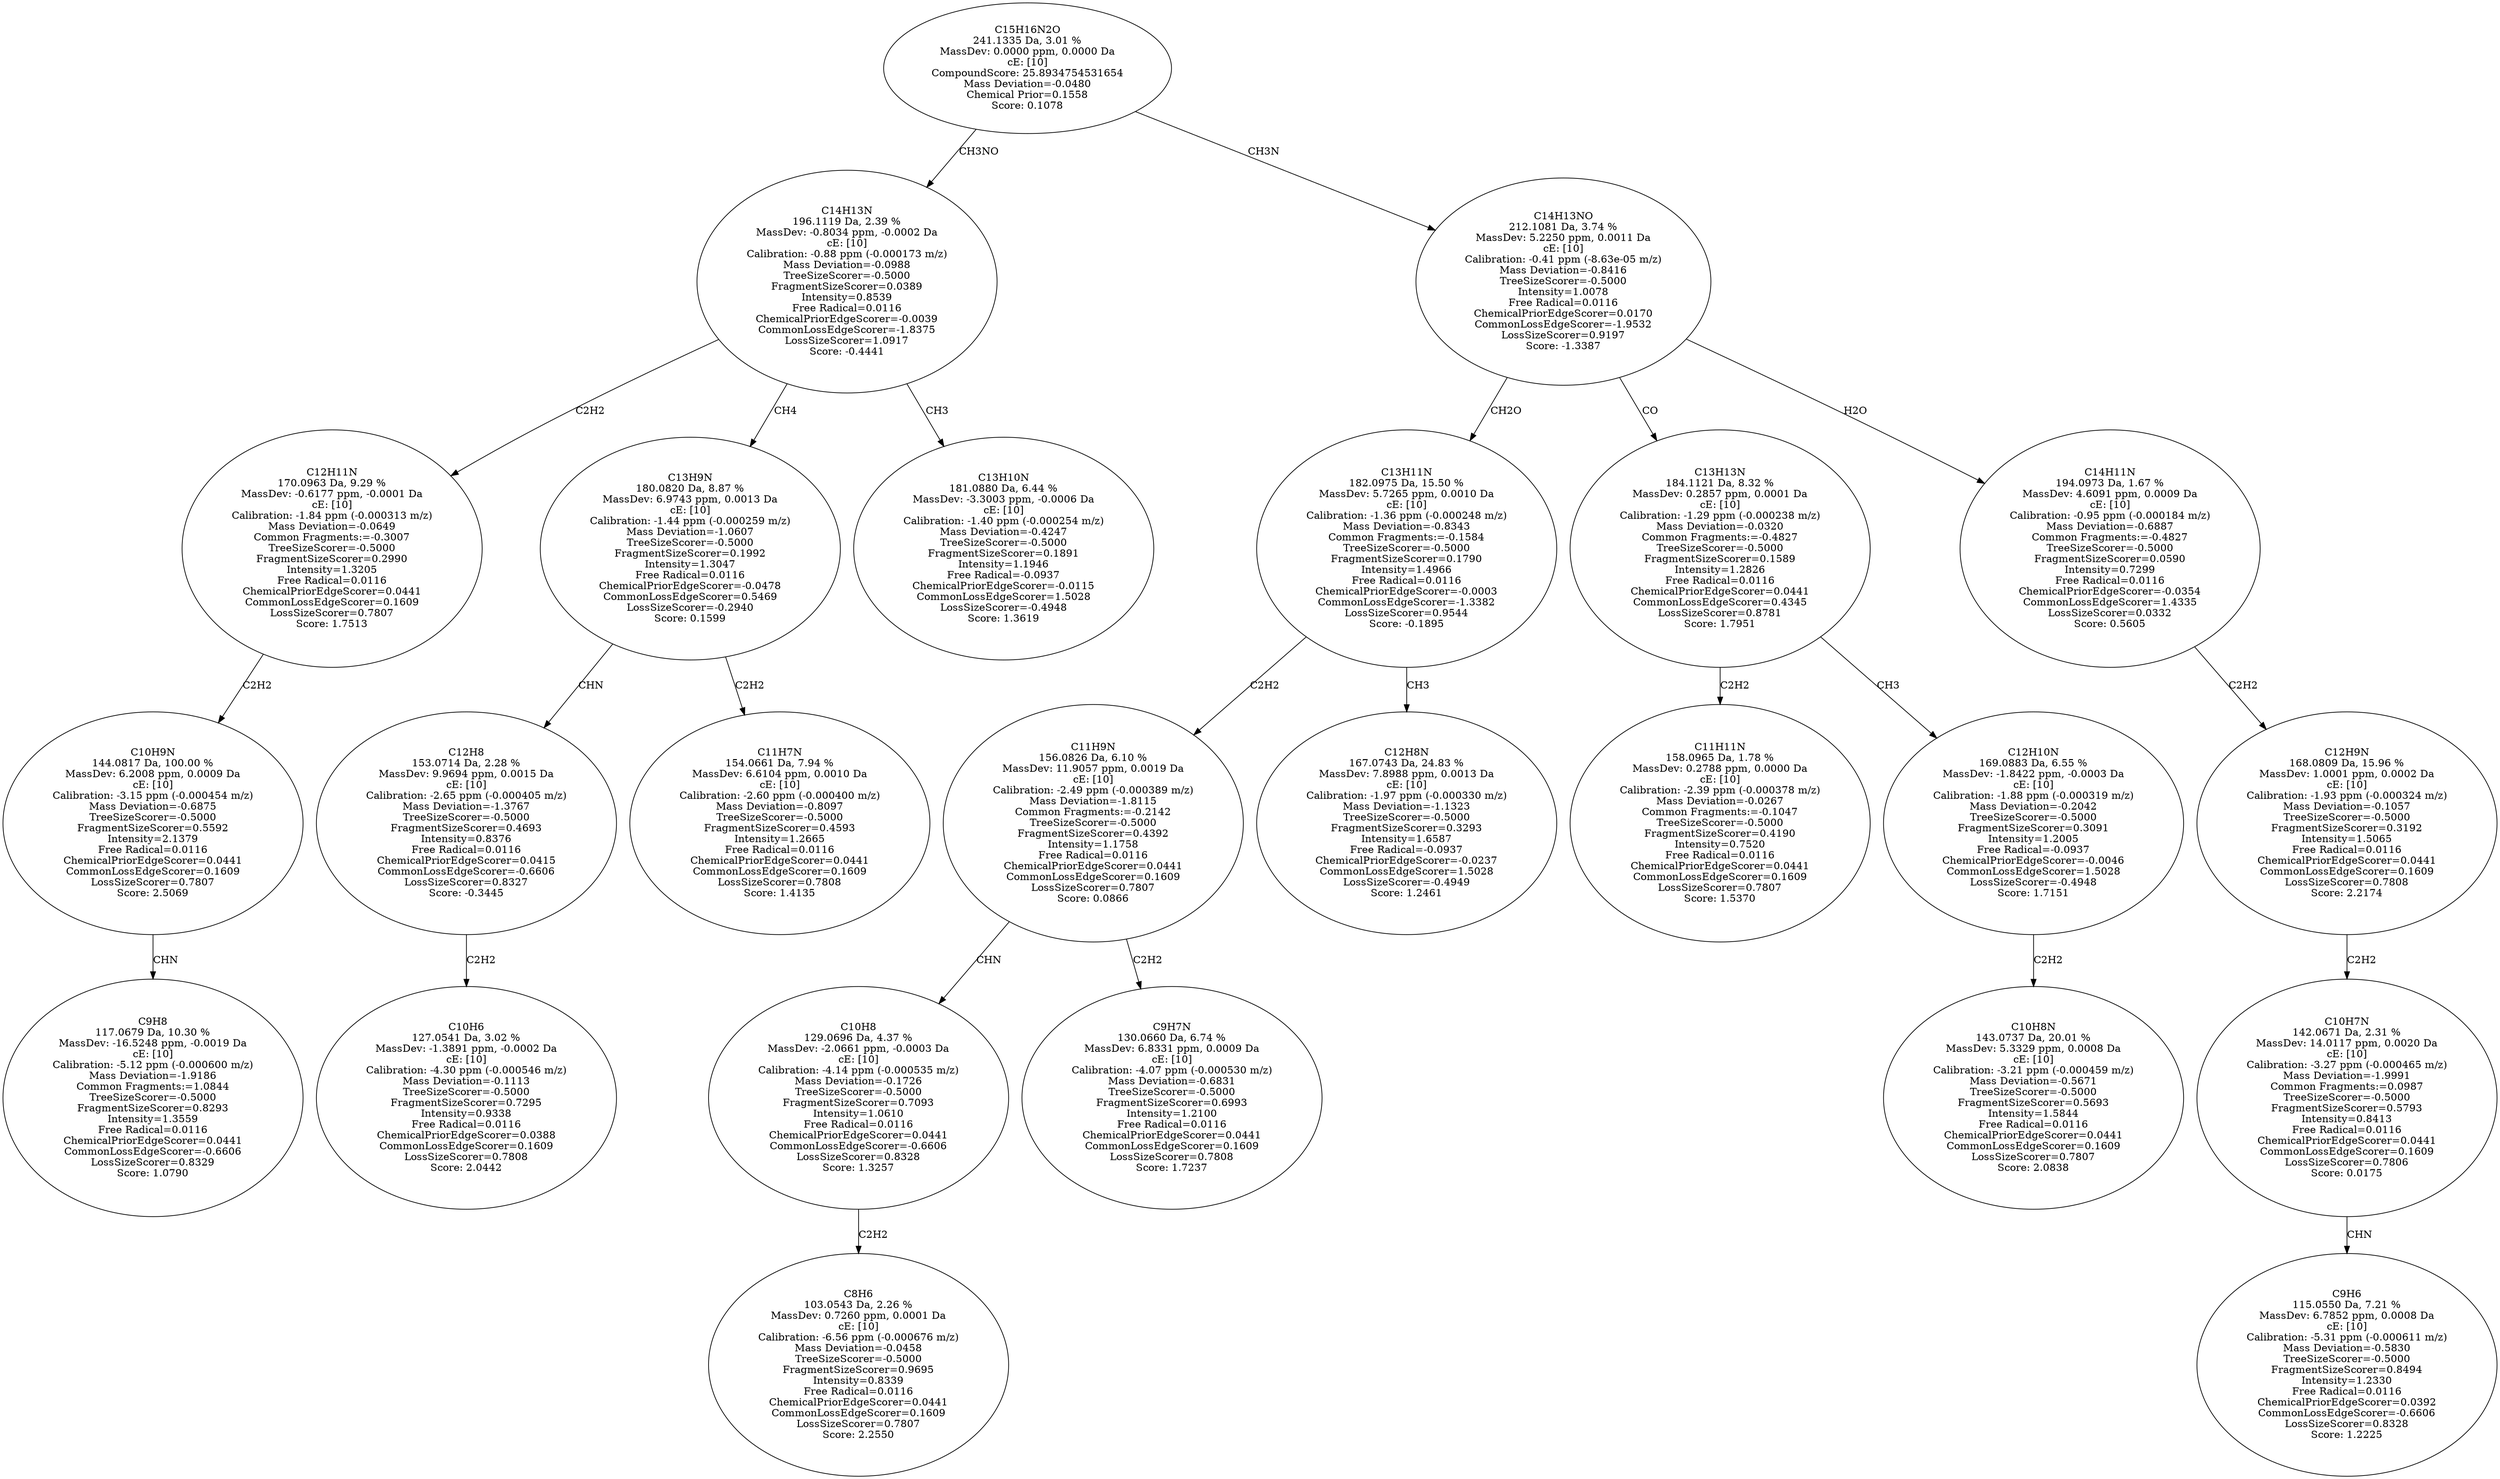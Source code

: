 strict digraph {
v1 [label="C9H8\n117.0679 Da, 10.30 %\nMassDev: -16.5248 ppm, -0.0019 Da\ncE: [10]\nCalibration: -5.12 ppm (-0.000600 m/z)\nMass Deviation=-1.9186\nCommon Fragments:=1.0844\nTreeSizeScorer=-0.5000\nFragmentSizeScorer=0.8293\nIntensity=1.3559\nFree Radical=0.0116\nChemicalPriorEdgeScorer=0.0441\nCommonLossEdgeScorer=-0.6606\nLossSizeScorer=0.8329\nScore: 1.0790"];
v2 [label="C10H9N\n144.0817 Da, 100.00 %\nMassDev: 6.2008 ppm, 0.0009 Da\ncE: [10]\nCalibration: -3.15 ppm (-0.000454 m/z)\nMass Deviation=-0.6875\nTreeSizeScorer=-0.5000\nFragmentSizeScorer=0.5592\nIntensity=2.1379\nFree Radical=0.0116\nChemicalPriorEdgeScorer=0.0441\nCommonLossEdgeScorer=0.1609\nLossSizeScorer=0.7807\nScore: 2.5069"];
v3 [label="C12H11N\n170.0963 Da, 9.29 %\nMassDev: -0.6177 ppm, -0.0001 Da\ncE: [10]\nCalibration: -1.84 ppm (-0.000313 m/z)\nMass Deviation=-0.0649\nCommon Fragments:=-0.3007\nTreeSizeScorer=-0.5000\nFragmentSizeScorer=0.2990\nIntensity=1.3205\nFree Radical=0.0116\nChemicalPriorEdgeScorer=0.0441\nCommonLossEdgeScorer=0.1609\nLossSizeScorer=0.7807\nScore: 1.7513"];
v4 [label="C10H6\n127.0541 Da, 3.02 %\nMassDev: -1.3891 ppm, -0.0002 Da\ncE: [10]\nCalibration: -4.30 ppm (-0.000546 m/z)\nMass Deviation=-0.1113\nTreeSizeScorer=-0.5000\nFragmentSizeScorer=0.7295\nIntensity=0.9338\nFree Radical=0.0116\nChemicalPriorEdgeScorer=0.0388\nCommonLossEdgeScorer=0.1609\nLossSizeScorer=0.7808\nScore: 2.0442"];
v5 [label="C12H8\n153.0714 Da, 2.28 %\nMassDev: 9.9694 ppm, 0.0015 Da\ncE: [10]\nCalibration: -2.65 ppm (-0.000405 m/z)\nMass Deviation=-1.3767\nTreeSizeScorer=-0.5000\nFragmentSizeScorer=0.4693\nIntensity=0.8376\nFree Radical=0.0116\nChemicalPriorEdgeScorer=0.0415\nCommonLossEdgeScorer=-0.6606\nLossSizeScorer=0.8327\nScore: -0.3445"];
v6 [label="C11H7N\n154.0661 Da, 7.94 %\nMassDev: 6.6104 ppm, 0.0010 Da\ncE: [10]\nCalibration: -2.60 ppm (-0.000400 m/z)\nMass Deviation=-0.8097\nTreeSizeScorer=-0.5000\nFragmentSizeScorer=0.4593\nIntensity=1.2665\nFree Radical=0.0116\nChemicalPriorEdgeScorer=0.0441\nCommonLossEdgeScorer=0.1609\nLossSizeScorer=0.7808\nScore: 1.4135"];
v7 [label="C13H9N\n180.0820 Da, 8.87 %\nMassDev: 6.9743 ppm, 0.0013 Da\ncE: [10]\nCalibration: -1.44 ppm (-0.000259 m/z)\nMass Deviation=-1.0607\nTreeSizeScorer=-0.5000\nFragmentSizeScorer=0.1992\nIntensity=1.3047\nFree Radical=0.0116\nChemicalPriorEdgeScorer=-0.0478\nCommonLossEdgeScorer=0.5469\nLossSizeScorer=-0.2940\nScore: 0.1599"];
v8 [label="C13H10N\n181.0880 Da, 6.44 %\nMassDev: -3.3003 ppm, -0.0006 Da\ncE: [10]\nCalibration: -1.40 ppm (-0.000254 m/z)\nMass Deviation=-0.4247\nTreeSizeScorer=-0.5000\nFragmentSizeScorer=0.1891\nIntensity=1.1946\nFree Radical=-0.0937\nChemicalPriorEdgeScorer=-0.0115\nCommonLossEdgeScorer=1.5028\nLossSizeScorer=-0.4948\nScore: 1.3619"];
v9 [label="C14H13N\n196.1119 Da, 2.39 %\nMassDev: -0.8034 ppm, -0.0002 Da\ncE: [10]\nCalibration: -0.88 ppm (-0.000173 m/z)\nMass Deviation=-0.0988\nTreeSizeScorer=-0.5000\nFragmentSizeScorer=0.0389\nIntensity=0.8539\nFree Radical=0.0116\nChemicalPriorEdgeScorer=-0.0039\nCommonLossEdgeScorer=-1.8375\nLossSizeScorer=1.0917\nScore: -0.4441"];
v10 [label="C8H6\n103.0543 Da, 2.26 %\nMassDev: 0.7260 ppm, 0.0001 Da\ncE: [10]\nCalibration: -6.56 ppm (-0.000676 m/z)\nMass Deviation=-0.0458\nTreeSizeScorer=-0.5000\nFragmentSizeScorer=0.9695\nIntensity=0.8339\nFree Radical=0.0116\nChemicalPriorEdgeScorer=0.0441\nCommonLossEdgeScorer=0.1609\nLossSizeScorer=0.7807\nScore: 2.2550"];
v11 [label="C10H8\n129.0696 Da, 4.37 %\nMassDev: -2.0661 ppm, -0.0003 Da\ncE: [10]\nCalibration: -4.14 ppm (-0.000535 m/z)\nMass Deviation=-0.1726\nTreeSizeScorer=-0.5000\nFragmentSizeScorer=0.7093\nIntensity=1.0610\nFree Radical=0.0116\nChemicalPriorEdgeScorer=0.0441\nCommonLossEdgeScorer=-0.6606\nLossSizeScorer=0.8328\nScore: 1.3257"];
v12 [label="C9H7N\n130.0660 Da, 6.74 %\nMassDev: 6.8331 ppm, 0.0009 Da\ncE: [10]\nCalibration: -4.07 ppm (-0.000530 m/z)\nMass Deviation=-0.6831\nTreeSizeScorer=-0.5000\nFragmentSizeScorer=0.6993\nIntensity=1.2100\nFree Radical=0.0116\nChemicalPriorEdgeScorer=0.0441\nCommonLossEdgeScorer=0.1609\nLossSizeScorer=0.7808\nScore: 1.7237"];
v13 [label="C11H9N\n156.0826 Da, 6.10 %\nMassDev: 11.9057 ppm, 0.0019 Da\ncE: [10]\nCalibration: -2.49 ppm (-0.000389 m/z)\nMass Deviation=-1.8115\nCommon Fragments:=-0.2142\nTreeSizeScorer=-0.5000\nFragmentSizeScorer=0.4392\nIntensity=1.1758\nFree Radical=0.0116\nChemicalPriorEdgeScorer=0.0441\nCommonLossEdgeScorer=0.1609\nLossSizeScorer=0.7807\nScore: 0.0866"];
v14 [label="C12H8N\n167.0743 Da, 24.83 %\nMassDev: 7.8988 ppm, 0.0013 Da\ncE: [10]\nCalibration: -1.97 ppm (-0.000330 m/z)\nMass Deviation=-1.1323\nTreeSizeScorer=-0.5000\nFragmentSizeScorer=0.3293\nIntensity=1.6587\nFree Radical=-0.0937\nChemicalPriorEdgeScorer=-0.0237\nCommonLossEdgeScorer=1.5028\nLossSizeScorer=-0.4949\nScore: 1.2461"];
v15 [label="C13H11N\n182.0975 Da, 15.50 %\nMassDev: 5.7265 ppm, 0.0010 Da\ncE: [10]\nCalibration: -1.36 ppm (-0.000248 m/z)\nMass Deviation=-0.8343\nCommon Fragments:=-0.1584\nTreeSizeScorer=-0.5000\nFragmentSizeScorer=0.1790\nIntensity=1.4966\nFree Radical=0.0116\nChemicalPriorEdgeScorer=-0.0003\nCommonLossEdgeScorer=-1.3382\nLossSizeScorer=0.9544\nScore: -0.1895"];
v16 [label="C11H11N\n158.0965 Da, 1.78 %\nMassDev: 0.2788 ppm, 0.0000 Da\ncE: [10]\nCalibration: -2.39 ppm (-0.000378 m/z)\nMass Deviation=-0.0267\nCommon Fragments:=-0.1047\nTreeSizeScorer=-0.5000\nFragmentSizeScorer=0.4190\nIntensity=0.7520\nFree Radical=0.0116\nChemicalPriorEdgeScorer=0.0441\nCommonLossEdgeScorer=0.1609\nLossSizeScorer=0.7807\nScore: 1.5370"];
v17 [label="C10H8N\n143.0737 Da, 20.01 %\nMassDev: 5.3329 ppm, 0.0008 Da\ncE: [10]\nCalibration: -3.21 ppm (-0.000459 m/z)\nMass Deviation=-0.5671\nTreeSizeScorer=-0.5000\nFragmentSizeScorer=0.5693\nIntensity=1.5844\nFree Radical=0.0116\nChemicalPriorEdgeScorer=0.0441\nCommonLossEdgeScorer=0.1609\nLossSizeScorer=0.7807\nScore: 2.0838"];
v18 [label="C12H10N\n169.0883 Da, 6.55 %\nMassDev: -1.8422 ppm, -0.0003 Da\ncE: [10]\nCalibration: -1.88 ppm (-0.000319 m/z)\nMass Deviation=-0.2042\nTreeSizeScorer=-0.5000\nFragmentSizeScorer=0.3091\nIntensity=1.2005\nFree Radical=-0.0937\nChemicalPriorEdgeScorer=-0.0046\nCommonLossEdgeScorer=1.5028\nLossSizeScorer=-0.4948\nScore: 1.7151"];
v19 [label="C13H13N\n184.1121 Da, 8.32 %\nMassDev: 0.2857 ppm, 0.0001 Da\ncE: [10]\nCalibration: -1.29 ppm (-0.000238 m/z)\nMass Deviation=-0.0320\nCommon Fragments:=-0.4827\nTreeSizeScorer=-0.5000\nFragmentSizeScorer=0.1589\nIntensity=1.2826\nFree Radical=0.0116\nChemicalPriorEdgeScorer=0.0441\nCommonLossEdgeScorer=0.4345\nLossSizeScorer=0.8781\nScore: 1.7951"];
v20 [label="C9H6\n115.0550 Da, 7.21 %\nMassDev: 6.7852 ppm, 0.0008 Da\ncE: [10]\nCalibration: -5.31 ppm (-0.000611 m/z)\nMass Deviation=-0.5830\nTreeSizeScorer=-0.5000\nFragmentSizeScorer=0.8494\nIntensity=1.2330\nFree Radical=0.0116\nChemicalPriorEdgeScorer=0.0392\nCommonLossEdgeScorer=-0.6606\nLossSizeScorer=0.8328\nScore: 1.2225"];
v21 [label="C10H7N\n142.0671 Da, 2.31 %\nMassDev: 14.0117 ppm, 0.0020 Da\ncE: [10]\nCalibration: -3.27 ppm (-0.000465 m/z)\nMass Deviation=-1.9991\nCommon Fragments:=0.0987\nTreeSizeScorer=-0.5000\nFragmentSizeScorer=0.5793\nIntensity=0.8413\nFree Radical=0.0116\nChemicalPriorEdgeScorer=0.0441\nCommonLossEdgeScorer=0.1609\nLossSizeScorer=0.7806\nScore: 0.0175"];
v22 [label="C12H9N\n168.0809 Da, 15.96 %\nMassDev: 1.0001 ppm, 0.0002 Da\ncE: [10]\nCalibration: -1.93 ppm (-0.000324 m/z)\nMass Deviation=-0.1057\nTreeSizeScorer=-0.5000\nFragmentSizeScorer=0.3192\nIntensity=1.5065\nFree Radical=0.0116\nChemicalPriorEdgeScorer=0.0441\nCommonLossEdgeScorer=0.1609\nLossSizeScorer=0.7808\nScore: 2.2174"];
v23 [label="C14H11N\n194.0973 Da, 1.67 %\nMassDev: 4.6091 ppm, 0.0009 Da\ncE: [10]\nCalibration: -0.95 ppm (-0.000184 m/z)\nMass Deviation=-0.6887\nCommon Fragments:=-0.4827\nTreeSizeScorer=-0.5000\nFragmentSizeScorer=0.0590\nIntensity=0.7299\nFree Radical=0.0116\nChemicalPriorEdgeScorer=-0.0354\nCommonLossEdgeScorer=1.4335\nLossSizeScorer=0.0332\nScore: 0.5605"];
v24 [label="C14H13NO\n212.1081 Da, 3.74 %\nMassDev: 5.2250 ppm, 0.0011 Da\ncE: [10]\nCalibration: -0.41 ppm (-8.63e-05 m/z)\nMass Deviation=-0.8416\nTreeSizeScorer=-0.5000\nIntensity=1.0078\nFree Radical=0.0116\nChemicalPriorEdgeScorer=0.0170\nCommonLossEdgeScorer=-1.9532\nLossSizeScorer=0.9197\nScore: -1.3387"];
v25 [label="C15H16N2O\n241.1335 Da, 3.01 %\nMassDev: 0.0000 ppm, 0.0000 Da\ncE: [10]\nCompoundScore: 25.8934754531654\nMass Deviation=-0.0480\nChemical Prior=0.1558\nScore: 0.1078"];
v2 -> v1 [label="CHN"];
v3 -> v2 [label="C2H2"];
v9 -> v3 [label="C2H2"];
v5 -> v4 [label="C2H2"];
v7 -> v5 [label="CHN"];
v7 -> v6 [label="C2H2"];
v9 -> v7 [label="CH4"];
v9 -> v8 [label="CH3"];
v25 -> v9 [label="CH3NO"];
v11 -> v10 [label="C2H2"];
v13 -> v11 [label="CHN"];
v13 -> v12 [label="C2H2"];
v15 -> v13 [label="C2H2"];
v15 -> v14 [label="CH3"];
v24 -> v15 [label="CH2O"];
v19 -> v16 [label="C2H2"];
v18 -> v17 [label="C2H2"];
v19 -> v18 [label="CH3"];
v24 -> v19 [label="CO"];
v21 -> v20 [label="CHN"];
v22 -> v21 [label="C2H2"];
v23 -> v22 [label="C2H2"];
v24 -> v23 [label="H2O"];
v25 -> v24 [label="CH3N"];
}